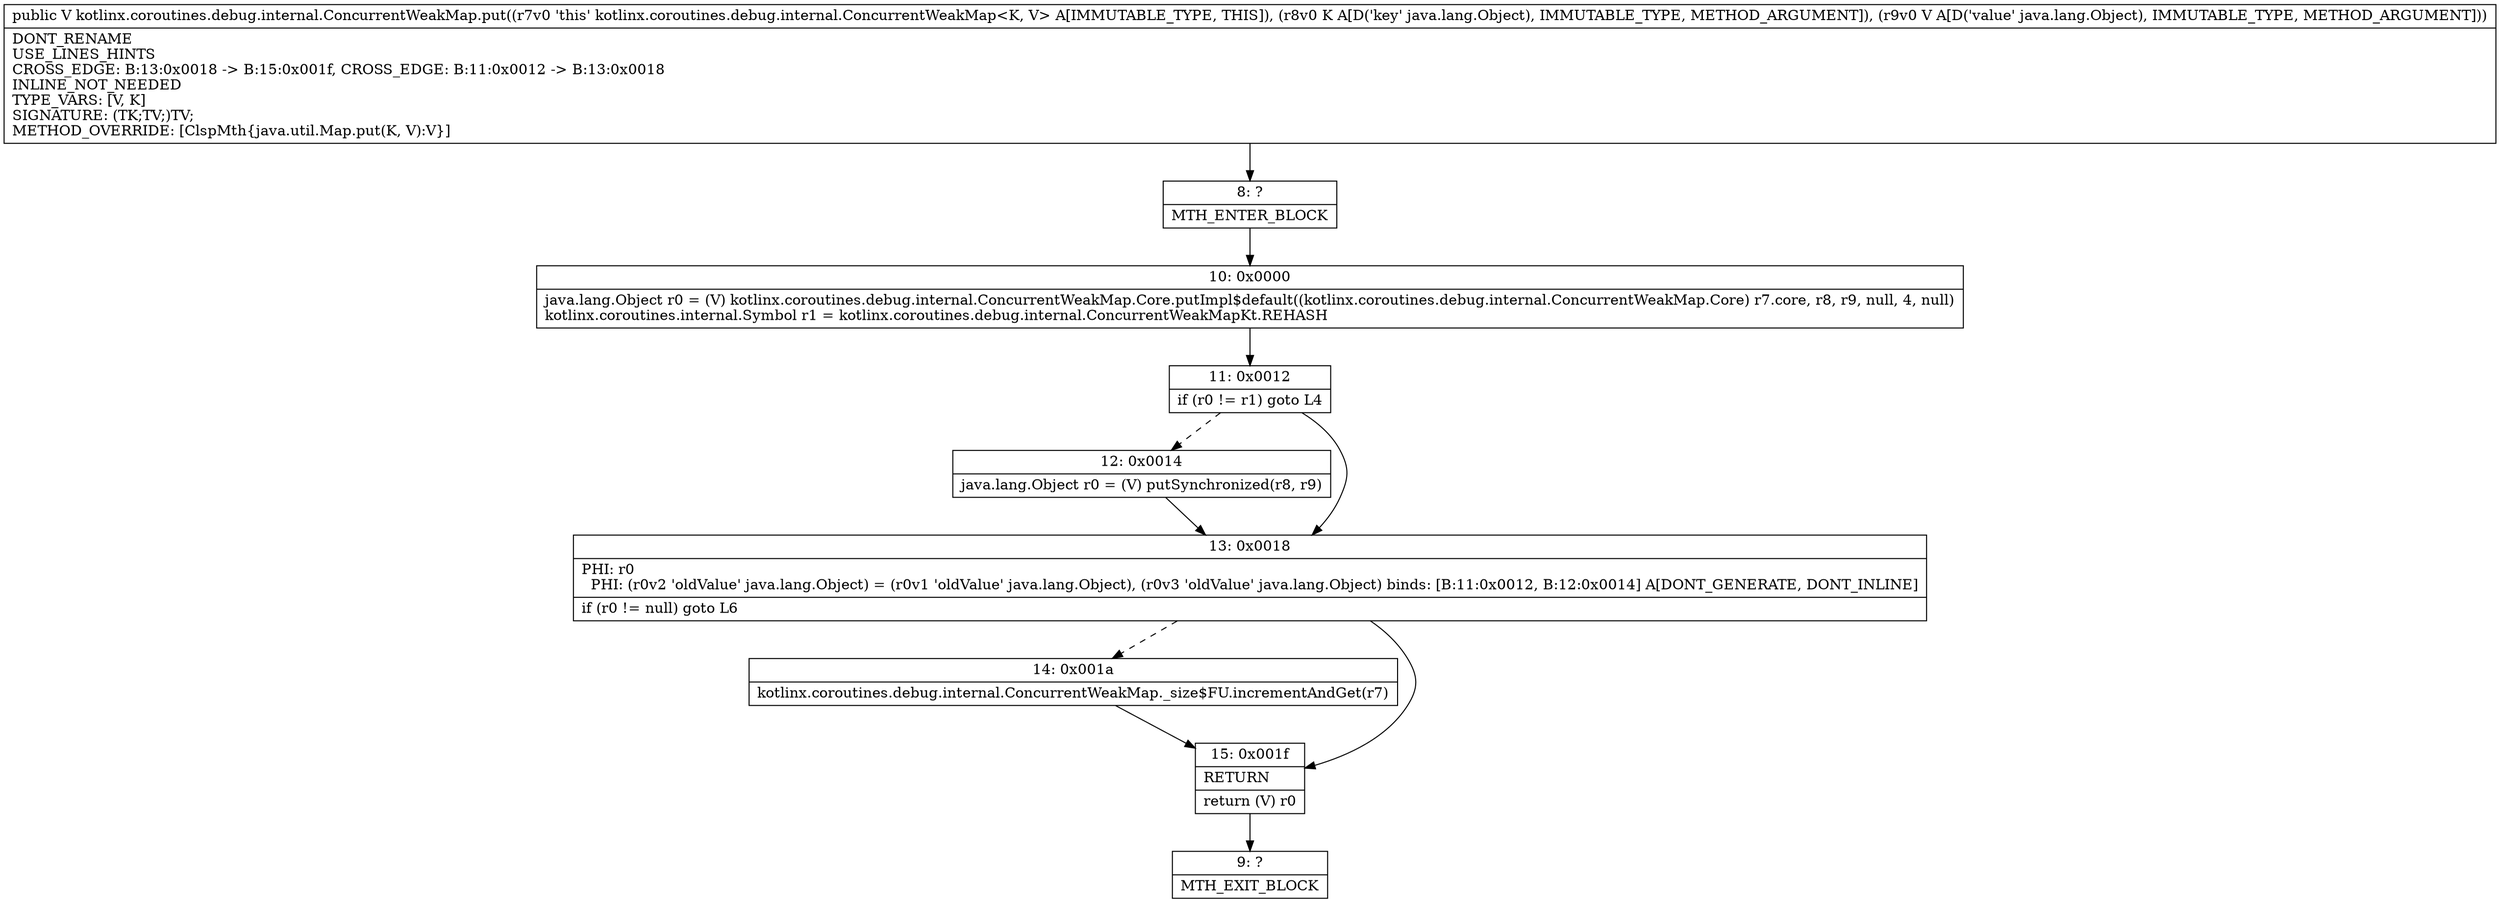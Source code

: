 digraph "CFG forkotlinx.coroutines.debug.internal.ConcurrentWeakMap.put(Ljava\/lang\/Object;Ljava\/lang\/Object;)Ljava\/lang\/Object;" {
Node_8 [shape=record,label="{8\:\ ?|MTH_ENTER_BLOCK\l}"];
Node_10 [shape=record,label="{10\:\ 0x0000|java.lang.Object r0 = (V) kotlinx.coroutines.debug.internal.ConcurrentWeakMap.Core.putImpl$default((kotlinx.coroutines.debug.internal.ConcurrentWeakMap.Core) r7.core, r8, r9, null, 4, null)\lkotlinx.coroutines.internal.Symbol r1 = kotlinx.coroutines.debug.internal.ConcurrentWeakMapKt.REHASH\l}"];
Node_11 [shape=record,label="{11\:\ 0x0012|if (r0 != r1) goto L4\l}"];
Node_12 [shape=record,label="{12\:\ 0x0014|java.lang.Object r0 = (V) putSynchronized(r8, r9)\l}"];
Node_13 [shape=record,label="{13\:\ 0x0018|PHI: r0 \l  PHI: (r0v2 'oldValue' java.lang.Object) = (r0v1 'oldValue' java.lang.Object), (r0v3 'oldValue' java.lang.Object) binds: [B:11:0x0012, B:12:0x0014] A[DONT_GENERATE, DONT_INLINE]\l|if (r0 != null) goto L6\l}"];
Node_14 [shape=record,label="{14\:\ 0x001a|kotlinx.coroutines.debug.internal.ConcurrentWeakMap._size$FU.incrementAndGet(r7)\l}"];
Node_15 [shape=record,label="{15\:\ 0x001f|RETURN\l|return (V) r0\l}"];
Node_9 [shape=record,label="{9\:\ ?|MTH_EXIT_BLOCK\l}"];
MethodNode[shape=record,label="{public V kotlinx.coroutines.debug.internal.ConcurrentWeakMap.put((r7v0 'this' kotlinx.coroutines.debug.internal.ConcurrentWeakMap\<K, V\> A[IMMUTABLE_TYPE, THIS]), (r8v0 K A[D('key' java.lang.Object), IMMUTABLE_TYPE, METHOD_ARGUMENT]), (r9v0 V A[D('value' java.lang.Object), IMMUTABLE_TYPE, METHOD_ARGUMENT]))  | DONT_RENAME\lUSE_LINES_HINTS\lCROSS_EDGE: B:13:0x0018 \-\> B:15:0x001f, CROSS_EDGE: B:11:0x0012 \-\> B:13:0x0018\lINLINE_NOT_NEEDED\lTYPE_VARS: [V, K]\lSIGNATURE: (TK;TV;)TV;\lMETHOD_OVERRIDE: [ClspMth\{java.util.Map.put(K, V):V\}]\l}"];
MethodNode -> Node_8;Node_8 -> Node_10;
Node_10 -> Node_11;
Node_11 -> Node_12[style=dashed];
Node_11 -> Node_13;
Node_12 -> Node_13;
Node_13 -> Node_14[style=dashed];
Node_13 -> Node_15;
Node_14 -> Node_15;
Node_15 -> Node_9;
}

